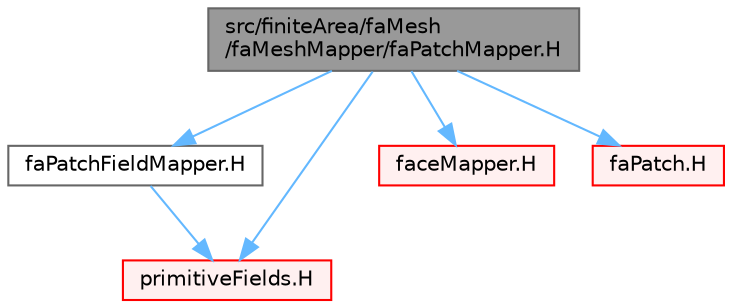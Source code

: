 digraph "src/finiteArea/faMesh/faMeshMapper/faPatchMapper.H"
{
 // LATEX_PDF_SIZE
  bgcolor="transparent";
  edge [fontname=Helvetica,fontsize=10,labelfontname=Helvetica,labelfontsize=10];
  node [fontname=Helvetica,fontsize=10,shape=box,height=0.2,width=0.4];
  Node1 [id="Node000001",label="src/finiteArea/faMesh\l/faMeshMapper/faPatchMapper.H",height=0.2,width=0.4,color="gray40", fillcolor="grey60", style="filled", fontcolor="black",tooltip=" "];
  Node1 -> Node2 [id="edge1_Node000001_Node000002",color="steelblue1",style="solid",tooltip=" "];
  Node2 [id="Node000002",label="faPatchFieldMapper.H",height=0.2,width=0.4,color="grey40", fillcolor="white", style="filled",URL="$faPatchFieldMapper_8H.html",tooltip=" "];
  Node2 -> Node3 [id="edge2_Node000002_Node000003",color="steelblue1",style="solid",tooltip=" "];
  Node3 [id="Node000003",label="primitiveFields.H",height=0.2,width=0.4,color="red", fillcolor="#FFF0F0", style="filled",URL="$primitiveFields_8H.html",tooltip="Specialisations of Field<T> for scalar, vector and tensor."];
  Node1 -> Node186 [id="edge3_Node000001_Node000186",color="steelblue1",style="solid",tooltip=" "];
  Node186 [id="Node000186",label="faceMapper.H",height=0.2,width=0.4,color="red", fillcolor="#FFF0F0", style="filled",URL="$faceMapper_8H.html",tooltip=" "];
  Node1 -> Node188 [id="edge4_Node000001_Node000188",color="steelblue1",style="solid",tooltip=" "];
  Node188 [id="Node000188",label="faPatch.H",height=0.2,width=0.4,color="red", fillcolor="#FFF0F0", style="filled",URL="$faPatch_8H.html",tooltip=" "];
  Node1 -> Node3 [id="edge5_Node000001_Node000003",color="steelblue1",style="solid",tooltip=" "];
}
